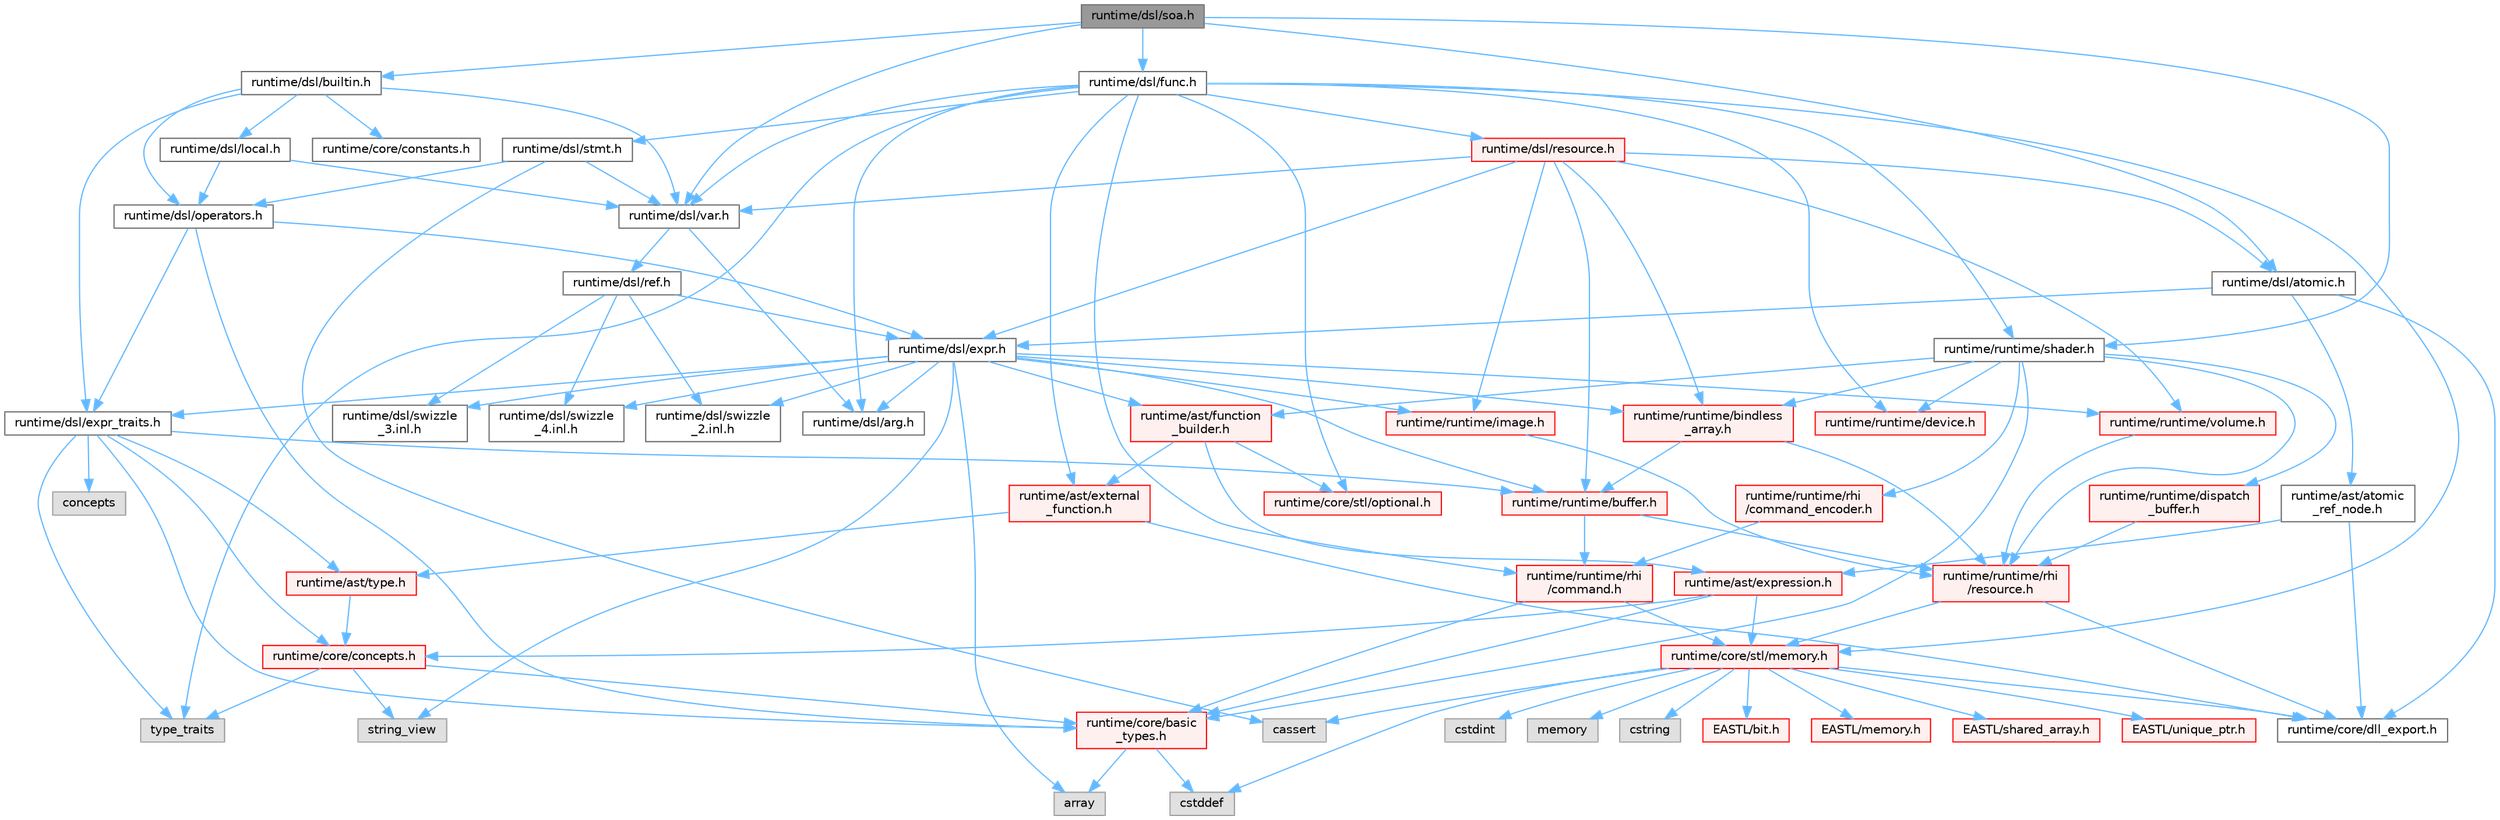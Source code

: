 digraph "runtime/dsl/soa.h"
{
 // LATEX_PDF_SIZE
  bgcolor="transparent";
  edge [fontname=Helvetica,fontsize=10,labelfontname=Helvetica,labelfontsize=10];
  node [fontname=Helvetica,fontsize=10,shape=box,height=0.2,width=0.4];
  Node1 [id="Node000001",label="runtime/dsl/soa.h",height=0.2,width=0.4,color="gray40", fillcolor="grey60", style="filled", fontcolor="black",tooltip=" "];
  Node1 -> Node2 [id="edge1_Node000001_Node000002",color="steelblue1",style="solid",tooltip=" "];
  Node2 [id="Node000002",label="runtime/dsl/var.h",height=0.2,width=0.4,color="grey40", fillcolor="white", style="filled",URL="$var_8h.html",tooltip=" "];
  Node2 -> Node3 [id="edge2_Node000002_Node000003",color="steelblue1",style="solid",tooltip=" "];
  Node3 [id="Node000003",label="runtime/dsl/ref.h",height=0.2,width=0.4,color="grey40", fillcolor="white", style="filled",URL="$ref_8h.html",tooltip=" "];
  Node3 -> Node4 [id="edge3_Node000003_Node000004",color="steelblue1",style="solid",tooltip=" "];
  Node4 [id="Node000004",label="runtime/dsl/expr.h",height=0.2,width=0.4,color="grey40", fillcolor="white", style="filled",URL="$expr_8h.html",tooltip=" "];
  Node4 -> Node5 [id="edge4_Node000004_Node000005",color="steelblue1",style="solid",tooltip=" "];
  Node5 [id="Node000005",label="array",height=0.2,width=0.4,color="grey60", fillcolor="#E0E0E0", style="filled",tooltip=" "];
  Node4 -> Node6 [id="edge5_Node000004_Node000006",color="steelblue1",style="solid",tooltip=" "];
  Node6 [id="Node000006",label="string_view",height=0.2,width=0.4,color="grey60", fillcolor="#E0E0E0", style="filled",tooltip=" "];
  Node4 -> Node7 [id="edge6_Node000004_Node000007",color="steelblue1",style="solid",tooltip=" "];
  Node7 [id="Node000007",label="runtime/runtime/image.h",height=0.2,width=0.4,color="red", fillcolor="#FFF0F0", style="filled",URL="$image_8h.html",tooltip=" "];
  Node7 -> Node32 [id="edge7_Node000007_Node000032",color="steelblue1",style="solid",tooltip=" "];
  Node32 [id="Node000032",label="runtime/runtime/rhi\l/resource.h",height=0.2,width=0.4,color="red", fillcolor="#FFF0F0", style="filled",URL="$runtime_2rhi_2resource_8h.html",tooltip=" "];
  Node32 -> Node17 [id="edge8_Node000032_Node000017",color="steelblue1",style="solid",tooltip=" "];
  Node17 [id="Node000017",label="runtime/core/dll_export.h",height=0.2,width=0.4,color="grey40", fillcolor="white", style="filled",URL="$dll__export_8h.html",tooltip=" "];
  Node32 -> Node33 [id="edge9_Node000032_Node000033",color="steelblue1",style="solid",tooltip=" "];
  Node33 [id="Node000033",label="runtime/core/stl/memory.h",height=0.2,width=0.4,color="red", fillcolor="#FFF0F0", style="filled",URL="$core_2stl_2memory_8h.html",tooltip=" "];
  Node33 -> Node14 [id="edge10_Node000033_Node000014",color="steelblue1",style="solid",tooltip=" "];
  Node14 [id="Node000014",label="cstddef",height=0.2,width=0.4,color="grey60", fillcolor="#E0E0E0", style="filled",tooltip=" "];
  Node33 -> Node16 [id="edge11_Node000033_Node000016",color="steelblue1",style="solid",tooltip=" "];
  Node16 [id="Node000016",label="cstdint",height=0.2,width=0.4,color="grey60", fillcolor="#E0E0E0", style="filled",tooltip=" "];
  Node33 -> Node34 [id="edge12_Node000033_Node000034",color="steelblue1",style="solid",tooltip=" "];
  Node34 [id="Node000034",label="cassert",height=0.2,width=0.4,color="grey60", fillcolor="#E0E0E0", style="filled",tooltip=" "];
  Node33 -> Node35 [id="edge13_Node000033_Node000035",color="steelblue1",style="solid",tooltip=" "];
  Node35 [id="Node000035",label="memory",height=0.2,width=0.4,color="grey60", fillcolor="#E0E0E0", style="filled",tooltip=" "];
  Node33 -> Node11 [id="edge14_Node000033_Node000011",color="steelblue1",style="solid",tooltip=" "];
  Node11 [id="Node000011",label="cstring",height=0.2,width=0.4,color="grey60", fillcolor="#E0E0E0", style="filled",tooltip=" "];
  Node33 -> Node36 [id="edge15_Node000033_Node000036",color="steelblue1",style="solid",tooltip=" "];
  Node36 [id="Node000036",label="EASTL/bit.h",height=0.2,width=0.4,color="red", fillcolor="#FFF0F0", style="filled",URL="$bit_8h.html",tooltip=" "];
  Node33 -> Node59 [id="edge16_Node000033_Node000059",color="steelblue1",style="solid",tooltip=" "];
  Node59 [id="Node000059",label="EASTL/memory.h",height=0.2,width=0.4,color="red", fillcolor="#FFF0F0", style="filled",URL="$_e_a_s_t_l_2include_2_e_a_s_t_l_2memory_8h.html",tooltip=" "];
  Node33 -> Node86 [id="edge17_Node000033_Node000086",color="steelblue1",style="solid",tooltip=" "];
  Node86 [id="Node000086",label="EASTL/shared_array.h",height=0.2,width=0.4,color="red", fillcolor="#FFF0F0", style="filled",URL="$shared__array_8h.html",tooltip=" "];
  Node33 -> Node88 [id="edge18_Node000033_Node000088",color="steelblue1",style="solid",tooltip=" "];
  Node88 [id="Node000088",label="EASTL/unique_ptr.h",height=0.2,width=0.4,color="red", fillcolor="#FFF0F0", style="filled",URL="$unique__ptr_8h.html",tooltip=" "];
  Node33 -> Node17 [id="edge19_Node000033_Node000017",color="steelblue1",style="solid",tooltip=" "];
  Node4 -> Node219 [id="edge20_Node000004_Node000219",color="steelblue1",style="solid",tooltip=" "];
  Node219 [id="Node000219",label="runtime/runtime/volume.h",height=0.2,width=0.4,color="red", fillcolor="#FFF0F0", style="filled",URL="$volume_8h.html",tooltip=" "];
  Node219 -> Node32 [id="edge21_Node000219_Node000032",color="steelblue1",style="solid",tooltip=" "];
  Node4 -> Node220 [id="edge22_Node000004_Node000220",color="steelblue1",style="solid",tooltip=" "];
  Node220 [id="Node000220",label="runtime/runtime/buffer.h",height=0.2,width=0.4,color="red", fillcolor="#FFF0F0", style="filled",URL="$buffer_8h.html",tooltip=" "];
  Node220 -> Node176 [id="edge23_Node000220_Node000176",color="steelblue1",style="solid",tooltip=" "];
  Node176 [id="Node000176",label="runtime/runtime/rhi\l/command.h",height=0.2,width=0.4,color="red", fillcolor="#FFF0F0", style="filled",URL="$command_8h.html",tooltip=" "];
  Node176 -> Node13 [id="edge24_Node000176_Node000013",color="steelblue1",style="solid",tooltip=" "];
  Node13 [id="Node000013",label="runtime/core/basic\l_types.h",height=0.2,width=0.4,color="red", fillcolor="#FFF0F0", style="filled",URL="$basic__types_8h.html",tooltip=" "];
  Node13 -> Node14 [id="edge25_Node000013_Node000014",color="steelblue1",style="solid",tooltip=" "];
  Node13 -> Node5 [id="edge26_Node000013_Node000005",color="steelblue1",style="solid",tooltip=" "];
  Node176 -> Node33 [id="edge27_Node000176_Node000033",color="steelblue1",style="solid",tooltip=" "];
  Node220 -> Node32 [id="edge28_Node000220_Node000032",color="steelblue1",style="solid",tooltip=" "];
  Node4 -> Node221 [id="edge29_Node000004_Node000221",color="steelblue1",style="solid",tooltip=" "];
  Node221 [id="Node000221",label="runtime/runtime/bindless\l_array.h",height=0.2,width=0.4,color="red", fillcolor="#FFF0F0", style="filled",URL="$bindless__array_8h.html",tooltip=" "];
  Node221 -> Node32 [id="edge30_Node000221_Node000032",color="steelblue1",style="solid",tooltip=" "];
  Node221 -> Node220 [id="edge31_Node000221_Node000220",color="steelblue1",style="solid",tooltip=" "];
  Node4 -> Node232 [id="edge32_Node000004_Node000232",color="steelblue1",style="solid",tooltip=" "];
  Node232 [id="Node000232",label="runtime/ast/function\l_builder.h",height=0.2,width=0.4,color="red", fillcolor="#FFF0F0", style="filled",URL="$function__builder_8h.html",tooltip=" "];
  Node232 -> Node214 [id="edge33_Node000232_Node000214",color="steelblue1",style="solid",tooltip=" "];
  Node214 [id="Node000214",label="runtime/ast/expression.h",height=0.2,width=0.4,color="red", fillcolor="#FFF0F0", style="filled",URL="$expression_8h.html",tooltip=" "];
  Node214 -> Node33 [id="edge34_Node000214_Node000033",color="steelblue1",style="solid",tooltip=" "];
  Node214 -> Node212 [id="edge35_Node000214_Node000212",color="steelblue1",style="solid",tooltip=" "];
  Node212 [id="Node000212",label="runtime/core/concepts.h",height=0.2,width=0.4,color="red", fillcolor="#FFF0F0", style="filled",URL="$concepts_8h.html",tooltip=" "];
  Node212 -> Node19 [id="edge36_Node000212_Node000019",color="steelblue1",style="solid",tooltip=" "];
  Node19 [id="Node000019",label="type_traits",height=0.2,width=0.4,color="grey60", fillcolor="#E0E0E0", style="filled",tooltip=" "];
  Node212 -> Node6 [id="edge37_Node000212_Node000006",color="steelblue1",style="solid",tooltip=" "];
  Node212 -> Node13 [id="edge38_Node000212_Node000013",color="steelblue1",style="solid",tooltip=" "];
  Node214 -> Node13 [id="edge39_Node000214_Node000013",color="steelblue1",style="solid",tooltip=" "];
  Node232 -> Node236 [id="edge40_Node000232_Node000236",color="steelblue1",style="solid",tooltip=" "];
  Node236 [id="Node000236",label="runtime/ast/external\l_function.h",height=0.2,width=0.4,color="red", fillcolor="#FFF0F0", style="filled",URL="$external__function_8h.html",tooltip=" "];
  Node236 -> Node17 [id="edge41_Node000236_Node000017",color="steelblue1",style="solid",tooltip=" "];
  Node236 -> Node211 [id="edge42_Node000236_Node000211",color="steelblue1",style="solid",tooltip=" "];
  Node211 [id="Node000211",label="runtime/ast/type.h",height=0.2,width=0.4,color="red", fillcolor="#FFF0F0", style="filled",URL="$type_8h.html",tooltip=" "];
  Node211 -> Node212 [id="edge43_Node000211_Node000212",color="steelblue1",style="solid",tooltip=" "];
  Node232 -> Node186 [id="edge44_Node000232_Node000186",color="steelblue1",style="solid",tooltip=" "];
  Node186 [id="Node000186",label="runtime/core/stl/optional.h",height=0.2,width=0.4,color="red", fillcolor="#FFF0F0", style="filled",URL="$core_2stl_2optional_8h.html",tooltip=" "];
  Node4 -> Node237 [id="edge45_Node000004_Node000237",color="steelblue1",style="solid",tooltip=" "];
  Node237 [id="Node000237",label="runtime/dsl/expr_traits.h",height=0.2,width=0.4,color="grey40", fillcolor="white", style="filled",URL="$expr__traits_8h.html",tooltip=" "];
  Node237 -> Node19 [id="edge46_Node000237_Node000019",color="steelblue1",style="solid",tooltip=" "];
  Node237 -> Node238 [id="edge47_Node000237_Node000238",color="steelblue1",style="solid",tooltip=" "];
  Node238 [id="Node000238",label="concepts",height=0.2,width=0.4,color="grey60", fillcolor="#E0E0E0", style="filled",tooltip=" "];
  Node237 -> Node13 [id="edge48_Node000237_Node000013",color="steelblue1",style="solid",tooltip=" "];
  Node237 -> Node212 [id="edge49_Node000237_Node000212",color="steelblue1",style="solid",tooltip=" "];
  Node237 -> Node211 [id="edge50_Node000237_Node000211",color="steelblue1",style="solid",tooltip=" "];
  Node237 -> Node220 [id="edge51_Node000237_Node000220",color="steelblue1",style="solid",tooltip=" "];
  Node4 -> Node239 [id="edge52_Node000004_Node000239",color="steelblue1",style="solid",tooltip=" "];
  Node239 [id="Node000239",label="runtime/dsl/arg.h",height=0.2,width=0.4,color="grey40", fillcolor="white", style="filled",URL="$arg_8h.html",tooltip=" "];
  Node4 -> Node240 [id="edge53_Node000004_Node000240",color="steelblue1",style="solid",tooltip=" "];
  Node240 [id="Node000240",label="runtime/dsl/swizzle\l_2.inl.h",height=0.2,width=0.4,color="grey40", fillcolor="white", style="filled",URL="$dsl_2swizzle__2_8inl_8h.html",tooltip=" "];
  Node4 -> Node241 [id="edge54_Node000004_Node000241",color="steelblue1",style="solid",tooltip=" "];
  Node241 [id="Node000241",label="runtime/dsl/swizzle\l_3.inl.h",height=0.2,width=0.4,color="grey40", fillcolor="white", style="filled",URL="$dsl_2swizzle__3_8inl_8h.html",tooltip=" "];
  Node4 -> Node242 [id="edge55_Node000004_Node000242",color="steelblue1",style="solid",tooltip=" "];
  Node242 [id="Node000242",label="runtime/dsl/swizzle\l_4.inl.h",height=0.2,width=0.4,color="grey40", fillcolor="white", style="filled",URL="$dsl_2swizzle__4_8inl_8h.html",tooltip=" "];
  Node3 -> Node240 [id="edge56_Node000003_Node000240",color="steelblue1",style="solid",tooltip=" "];
  Node3 -> Node241 [id="edge57_Node000003_Node000241",color="steelblue1",style="solid",tooltip=" "];
  Node3 -> Node242 [id="edge58_Node000003_Node000242",color="steelblue1",style="solid",tooltip=" "];
  Node2 -> Node239 [id="edge59_Node000002_Node000239",color="steelblue1",style="solid",tooltip=" "];
  Node1 -> Node243 [id="edge60_Node000001_Node000243",color="steelblue1",style="solid",tooltip=" "];
  Node243 [id="Node000243",label="runtime/dsl/atomic.h",height=0.2,width=0.4,color="grey40", fillcolor="white", style="filled",URL="$dsl_2atomic_8h.html",tooltip=" "];
  Node243 -> Node17 [id="edge61_Node000243_Node000017",color="steelblue1",style="solid",tooltip=" "];
  Node243 -> Node244 [id="edge62_Node000243_Node000244",color="steelblue1",style="solid",tooltip=" "];
  Node244 [id="Node000244",label="runtime/ast/atomic\l_ref_node.h",height=0.2,width=0.4,color="grey40", fillcolor="white", style="filled",URL="$atomic__ref__node_8h.html",tooltip=" "];
  Node244 -> Node17 [id="edge63_Node000244_Node000017",color="steelblue1",style="solid",tooltip=" "];
  Node244 -> Node214 [id="edge64_Node000244_Node000214",color="steelblue1",style="solid",tooltip=" "];
  Node243 -> Node4 [id="edge65_Node000243_Node000004",color="steelblue1",style="solid",tooltip=" "];
  Node1 -> Node245 [id="edge66_Node000001_Node000245",color="steelblue1",style="solid",tooltip=" "];
  Node245 [id="Node000245",label="runtime/dsl/builtin.h",height=0.2,width=0.4,color="grey40", fillcolor="white", style="filled",URL="$builtin_8h.html",tooltip=" "];
  Node245 -> Node31 [id="edge67_Node000245_Node000031",color="steelblue1",style="solid",tooltip=" "];
  Node31 [id="Node000031",label="runtime/core/constants.h",height=0.2,width=0.4,color="grey40", fillcolor="white", style="filled",URL="$constants_8h.html",tooltip=" "];
  Node245 -> Node2 [id="edge68_Node000245_Node000002",color="steelblue1",style="solid",tooltip=" "];
  Node245 -> Node246 [id="edge69_Node000245_Node000246",color="steelblue1",style="solid",tooltip=" "];
  Node246 [id="Node000246",label="runtime/dsl/operators.h",height=0.2,width=0.4,color="grey40", fillcolor="white", style="filled",URL="$operators_8h.html",tooltip=" "];
  Node246 -> Node13 [id="edge70_Node000246_Node000013",color="steelblue1",style="solid",tooltip=" "];
  Node246 -> Node237 [id="edge71_Node000246_Node000237",color="steelblue1",style="solid",tooltip=" "];
  Node246 -> Node4 [id="edge72_Node000246_Node000004",color="steelblue1",style="solid",tooltip=" "];
  Node245 -> Node237 [id="edge73_Node000245_Node000237",color="steelblue1",style="solid",tooltip=" "];
  Node245 -> Node247 [id="edge74_Node000245_Node000247",color="steelblue1",style="solid",tooltip=" "];
  Node247 [id="Node000247",label="runtime/dsl/local.h",height=0.2,width=0.4,color="grey40", fillcolor="white", style="filled",URL="$local_8h.html",tooltip=" "];
  Node247 -> Node2 [id="edge75_Node000247_Node000002",color="steelblue1",style="solid",tooltip=" "];
  Node247 -> Node246 [id="edge76_Node000247_Node000246",color="steelblue1",style="solid",tooltip=" "];
  Node1 -> Node248 [id="edge77_Node000001_Node000248",color="steelblue1",style="solid",tooltip=" "];
  Node248 [id="Node000248",label="runtime/dsl/func.h",height=0.2,width=0.4,color="grey40", fillcolor="white", style="filled",URL="$func_8h.html",tooltip=" "];
  Node248 -> Node19 [id="edge78_Node000248_Node000019",color="steelblue1",style="solid",tooltip=" "];
  Node248 -> Node33 [id="edge79_Node000248_Node000033",color="steelblue1",style="solid",tooltip=" "];
  Node248 -> Node186 [id="edge80_Node000248_Node000186",color="steelblue1",style="solid",tooltip=" "];
  Node248 -> Node236 [id="edge81_Node000248_Node000236",color="steelblue1",style="solid",tooltip=" "];
  Node248 -> Node176 [id="edge82_Node000248_Node000176",color="steelblue1",style="solid",tooltip=" "];
  Node248 -> Node249 [id="edge83_Node000248_Node000249",color="steelblue1",style="solid",tooltip=" "];
  Node249 [id="Node000249",label="runtime/runtime/device.h",height=0.2,width=0.4,color="red", fillcolor="#FFF0F0", style="filled",URL="$device_8h.html",tooltip=" "];
  Node248 -> Node250 [id="edge84_Node000248_Node000250",color="steelblue1",style="solid",tooltip=" "];
  Node250 [id="Node000250",label="runtime/runtime/shader.h",height=0.2,width=0.4,color="grey40", fillcolor="white", style="filled",URL="$shader_8h.html",tooltip=" "];
  Node250 -> Node13 [id="edge85_Node000250_Node000013",color="steelblue1",style="solid",tooltip=" "];
  Node250 -> Node232 [id="edge86_Node000250_Node000232",color="steelblue1",style="solid",tooltip=" "];
  Node250 -> Node32 [id="edge87_Node000250_Node000032",color="steelblue1",style="solid",tooltip=" "];
  Node250 -> Node249 [id="edge88_Node000250_Node000249",color="steelblue1",style="solid",tooltip=" "];
  Node250 -> Node221 [id="edge89_Node000250_Node000221",color="steelblue1",style="solid",tooltip=" "];
  Node250 -> Node251 [id="edge90_Node000250_Node000251",color="steelblue1",style="solid",tooltip=" "];
  Node251 [id="Node000251",label="runtime/runtime/dispatch\l_buffer.h",height=0.2,width=0.4,color="red", fillcolor="#FFF0F0", style="filled",URL="$dispatch__buffer_8h.html",tooltip=" "];
  Node251 -> Node32 [id="edge91_Node000251_Node000032",color="steelblue1",style="solid",tooltip=" "];
  Node250 -> Node252 [id="edge92_Node000250_Node000252",color="steelblue1",style="solid",tooltip=" "];
  Node252 [id="Node000252",label="runtime/runtime/rhi\l/command_encoder.h",height=0.2,width=0.4,color="red", fillcolor="#FFF0F0", style="filled",URL="$command__encoder_8h.html",tooltip=" "];
  Node252 -> Node176 [id="edge93_Node000252_Node000176",color="steelblue1",style="solid",tooltip=" "];
  Node248 -> Node239 [id="edge94_Node000248_Node000239",color="steelblue1",style="solid",tooltip=" "];
  Node248 -> Node2 [id="edge95_Node000248_Node000002",color="steelblue1",style="solid",tooltip=" "];
  Node248 -> Node256 [id="edge96_Node000248_Node000256",color="steelblue1",style="solid",tooltip=" "];
  Node256 [id="Node000256",label="runtime/dsl/resource.h",height=0.2,width=0.4,color="red", fillcolor="#FFF0F0", style="filled",URL="$dsl_2resource_8h.html",tooltip=" "];
  Node256 -> Node220 [id="edge97_Node000256_Node000220",color="steelblue1",style="solid",tooltip=" "];
  Node256 -> Node7 [id="edge98_Node000256_Node000007",color="steelblue1",style="solid",tooltip=" "];
  Node256 -> Node219 [id="edge99_Node000256_Node000219",color="steelblue1",style="solid",tooltip=" "];
  Node256 -> Node221 [id="edge100_Node000256_Node000221",color="steelblue1",style="solid",tooltip=" "];
  Node256 -> Node4 [id="edge101_Node000256_Node000004",color="steelblue1",style="solid",tooltip=" "];
  Node256 -> Node2 [id="edge102_Node000256_Node000002",color="steelblue1",style="solid",tooltip=" "];
  Node256 -> Node243 [id="edge103_Node000256_Node000243",color="steelblue1",style="solid",tooltip=" "];
  Node248 -> Node258 [id="edge104_Node000248_Node000258",color="steelblue1",style="solid",tooltip=" "];
  Node258 [id="Node000258",label="runtime/dsl/stmt.h",height=0.2,width=0.4,color="grey40", fillcolor="white", style="filled",URL="$stmt_8h.html",tooltip=" "];
  Node258 -> Node34 [id="edge105_Node000258_Node000034",color="steelblue1",style="solid",tooltip=" "];
  Node258 -> Node2 [id="edge106_Node000258_Node000002",color="steelblue1",style="solid",tooltip=" "];
  Node258 -> Node246 [id="edge107_Node000258_Node000246",color="steelblue1",style="solid",tooltip=" "];
  Node1 -> Node250 [id="edge108_Node000001_Node000250",color="steelblue1",style="solid",tooltip=" "];
}
